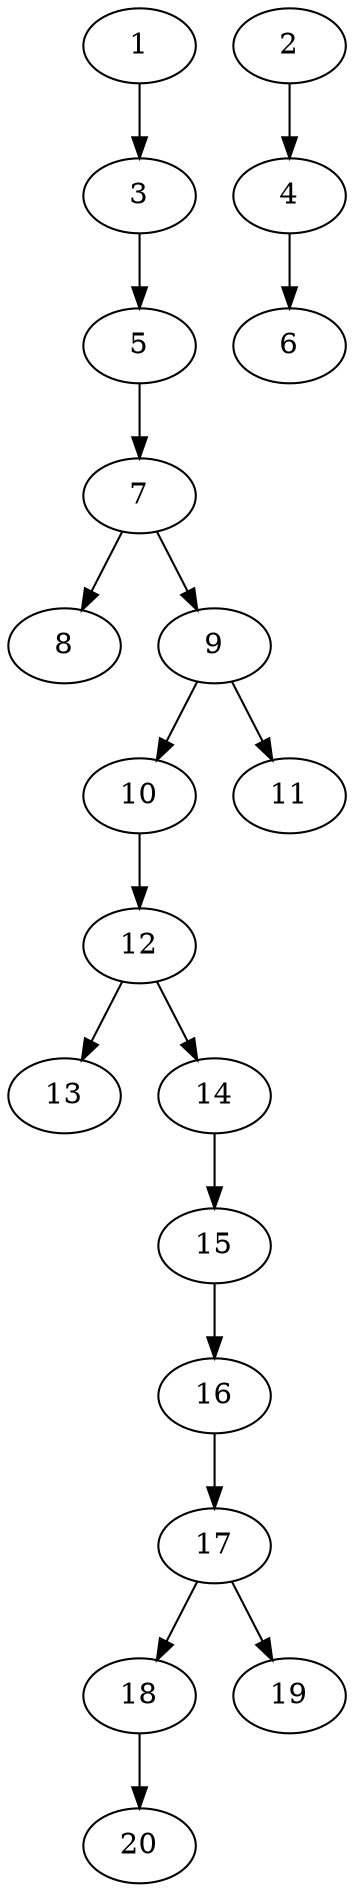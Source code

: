 // DAG (tier=1-easy, mode=data, n=20, ccr=0.315, fat=0.362, density=0.383, regular=0.784, jump=0.005, mindata=1048576, maxdata=8388608)
// DAG automatically generated by daggen at Sun Aug 24 16:33:33 2025
// /home/ermia/Project/Environments/daggen/bin/daggen --dot --ccr 0.315 --fat 0.362 --regular 0.784 --density 0.383 --jump 0.005 --mindata 1048576 --maxdata 8388608 -n 20 
digraph G {
  1 [size="2724852390749536256", alpha="0.13", expect_size="1362426195374768128"]
  1 -> 3 [size ="15606971629568"]
  2 [size="293381815942571360256", alpha="0.01", expect_size="146690907971285680128"]
  2 -> 4 [size ="353220132077568"]
  3 [size="24830028477026533376", alpha="0.01", expect_size="12415014238513266688"]
  3 -> 5 [size ="68088661803008"]
  4 [size="540118307591371456", alpha="0.11", expect_size="270059153795685728"]
  4 -> 6 [size ="337610736140288"]
  5 [size="7575046568667134", alpha="0.00", expect_size="3787523284333567"]
  5 -> 7 [size ="20729793871872"]
  6 [size="949182893559113216", alpha="0.08", expect_size="474591446779556608"]
  7 [size="1280440771933812", alpha="0.14", expect_size="640220385966906"]
  7 -> 8 [size ="59577781452800"]
  7 -> 9 [size ="59577781452800"]
  8 [size="9283750407042696", alpha="0.15", expect_size="4641875203521348"]
  9 [size="32475191599608088", alpha="0.17", expect_size="16237595799804044"]
  9 -> 10 [size ="23087806414848"]
  9 -> 11 [size ="23087806414848"]
  10 [size="502523585812607533056", alpha="0.04", expect_size="251261792906303766528"]
  10 -> 12 [size ="505662740103168"]
  11 [size="647312515376111", alpha="0.17", expect_size="323656257688055"]
  12 [size="21635484562620500", alpha="0.18", expect_size="10817742281310250"]
  12 -> 13 [size ="400424171470848"]
  12 -> 14 [size ="400424171470848"]
  13 [size="1036178724939693184", alpha="0.13", expect_size="518089362469846592"]
  14 [size="8913465360797157", alpha="0.18", expect_size="4456732680398578"]
  14 -> 15 [size ="287570080563200"]
  15 [size="465180933834281856", alpha="0.07", expect_size="232590466917140928"]
  15 -> 16 [size ="271972395122688"]
  16 [size="1164492428060643072", alpha="0.00", expect_size="582246214030321536"]
  16 -> 17 [size ="491949614170112"]
  17 [size="101476543609749504", alpha="0.04", expect_size="50738271804874752"]
  17 -> 18 [size ="64457929654272"]
  17 -> 19 [size ="64457929654272"]
  18 [size="8057434478106624", alpha="0.11", expect_size="4028717239053312"]
  18 -> 20 [size ="158879430213632"]
  19 [size="1082444119850011", alpha="0.18", expect_size="541222059925005"]
  20 [size="365800949273204480", alpha="0.06", expect_size="182900474636602240"]
}